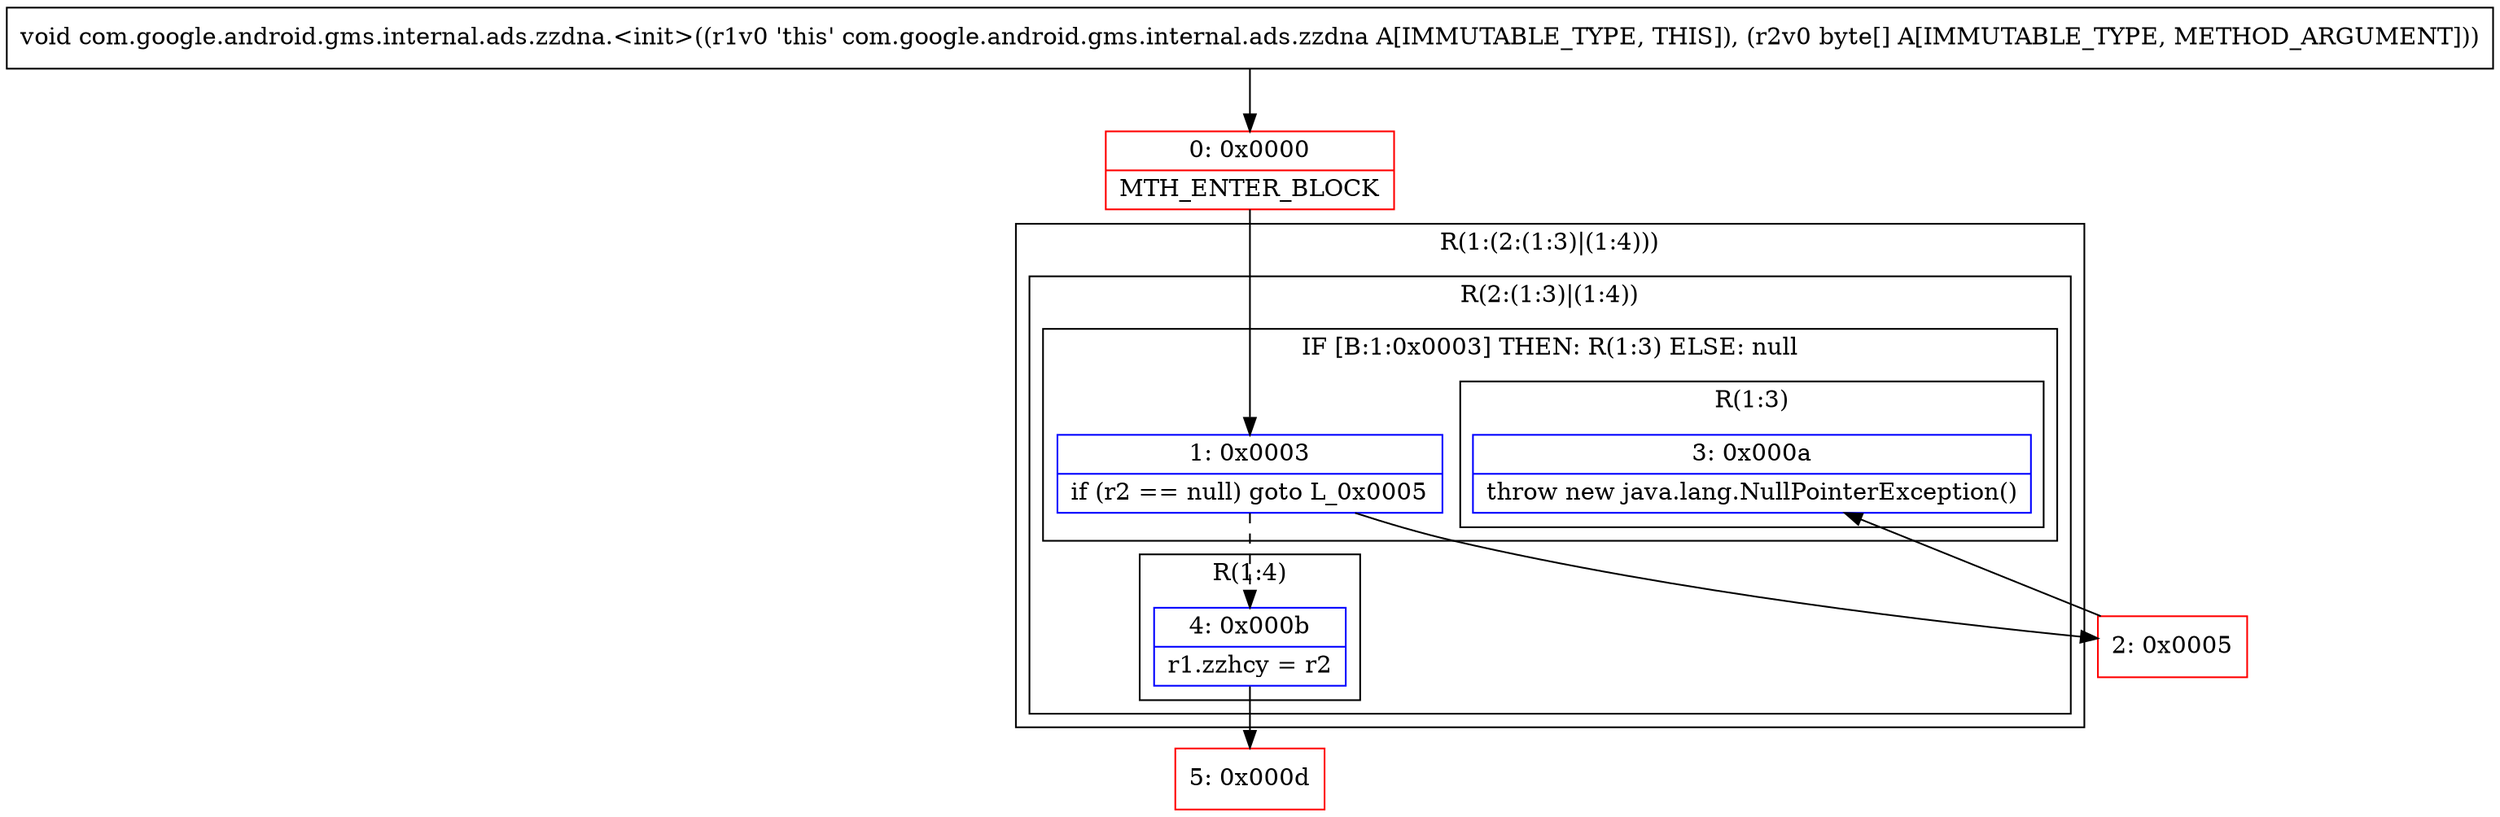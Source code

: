 digraph "CFG forcom.google.android.gms.internal.ads.zzdna.\<init\>([B)V" {
subgraph cluster_Region_1106171658 {
label = "R(1:(2:(1:3)|(1:4)))";
node [shape=record,color=blue];
subgraph cluster_Region_1069790481 {
label = "R(2:(1:3)|(1:4))";
node [shape=record,color=blue];
subgraph cluster_IfRegion_1765223912 {
label = "IF [B:1:0x0003] THEN: R(1:3) ELSE: null";
node [shape=record,color=blue];
Node_1 [shape=record,label="{1\:\ 0x0003|if (r2 == null) goto L_0x0005\l}"];
subgraph cluster_Region_872932789 {
label = "R(1:3)";
node [shape=record,color=blue];
Node_3 [shape=record,label="{3\:\ 0x000a|throw new java.lang.NullPointerException()\l}"];
}
}
subgraph cluster_Region_57025208 {
label = "R(1:4)";
node [shape=record,color=blue];
Node_4 [shape=record,label="{4\:\ 0x000b|r1.zzhcy = r2\l}"];
}
}
}
Node_0 [shape=record,color=red,label="{0\:\ 0x0000|MTH_ENTER_BLOCK\l}"];
Node_2 [shape=record,color=red,label="{2\:\ 0x0005}"];
Node_5 [shape=record,color=red,label="{5\:\ 0x000d}"];
MethodNode[shape=record,label="{void com.google.android.gms.internal.ads.zzdna.\<init\>((r1v0 'this' com.google.android.gms.internal.ads.zzdna A[IMMUTABLE_TYPE, THIS]), (r2v0 byte[] A[IMMUTABLE_TYPE, METHOD_ARGUMENT])) }"];
MethodNode -> Node_0;
Node_1 -> Node_2;
Node_1 -> Node_4[style=dashed];
Node_4 -> Node_5;
Node_0 -> Node_1;
Node_2 -> Node_3;
}

